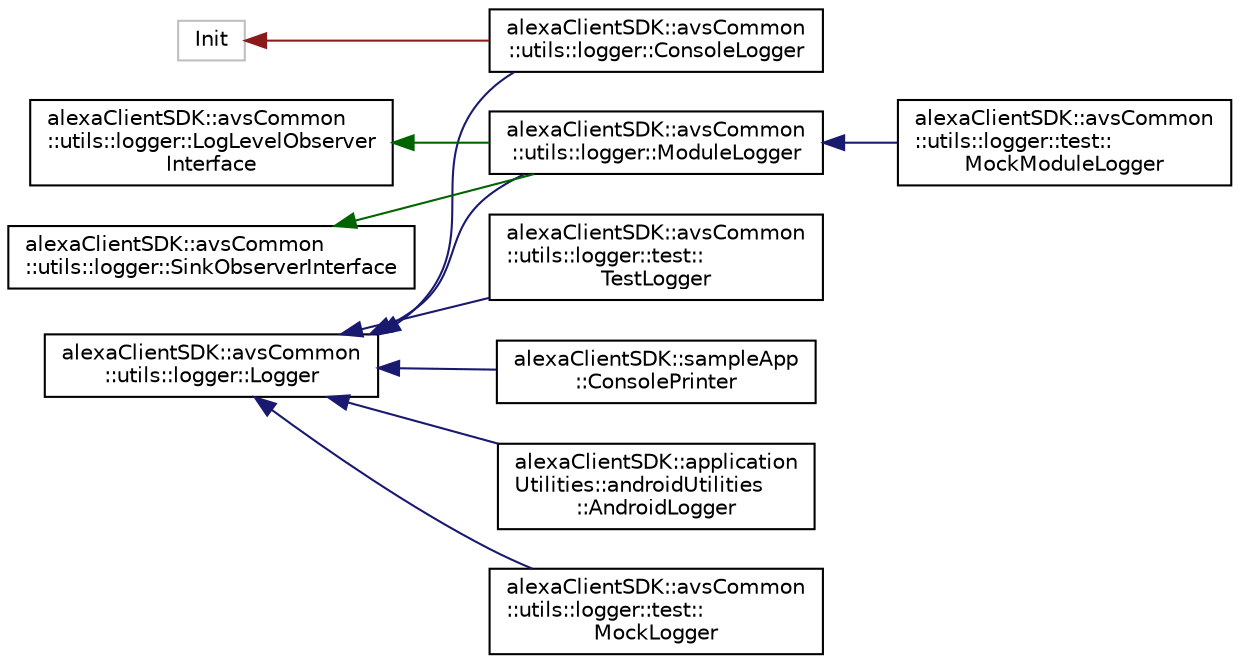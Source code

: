 digraph "Graphical Class Hierarchy"
{
  edge [fontname="Helvetica",fontsize="10",labelfontname="Helvetica",labelfontsize="10"];
  node [fontname="Helvetica",fontsize="10",shape=record];
  rankdir="LR";
  Node809 [label="Init",height=0.2,width=0.4,color="grey75", fillcolor="white", style="filled"];
  Node809 -> Node763 [dir="back",color="firebrick4",fontsize="10",style="solid",fontname="Helvetica"];
  Node763 [label="alexaClientSDK::avsCommon\l::utils::logger::ConsoleLogger",height=0.2,width=0.4,color="black", fillcolor="white", style="filled",URL="$classalexa_client_s_d_k_1_1avs_common_1_1utils_1_1logger_1_1_console_logger.html"];
  Node761 [label="alexaClientSDK::avsCommon\l::utils::logger::Logger",height=0.2,width=0.4,color="black", fillcolor="white", style="filled",URL="$classalexa_client_s_d_k_1_1avs_common_1_1utils_1_1logger_1_1_logger.html"];
  Node761 -> Node762 [dir="back",color="midnightblue",fontsize="10",style="solid",fontname="Helvetica"];
  Node762 [label="alexaClientSDK::application\lUtilities::androidUtilities\l::AndroidLogger",height=0.2,width=0.4,color="black", fillcolor="white", style="filled",URL="$classalexa_client_s_d_k_1_1application_utilities_1_1android_utilities_1_1_android_logger.html"];
  Node761 -> Node763 [dir="back",color="midnightblue",fontsize="10",style="solid",fontname="Helvetica"];
  Node761 -> Node1 [dir="back",color="midnightblue",fontsize="10",style="solid",fontname="Helvetica"];
  Node1 [label="alexaClientSDK::avsCommon\l::utils::logger::ModuleLogger",height=0.2,width=0.4,color="black", fillcolor="white", style="filled",URL="$classalexa_client_s_d_k_1_1avs_common_1_1utils_1_1logger_1_1_module_logger.html"];
  Node1 -> Node2 [dir="back",color="midnightblue",fontsize="10",style="solid",fontname="Helvetica"];
  Node2 [label="alexaClientSDK::avsCommon\l::utils::logger::test::\lMockModuleLogger",height=0.2,width=0.4,color="black", fillcolor="white", style="filled",URL="$classalexa_client_s_d_k_1_1avs_common_1_1utils_1_1logger_1_1test_1_1_mock_module_logger.html"];
  Node761 -> Node764 [dir="back",color="midnightblue",fontsize="10",style="solid",fontname="Helvetica"];
  Node764 [label="alexaClientSDK::avsCommon\l::utils::logger::test::\lMockLogger",height=0.2,width=0.4,color="black", fillcolor="white", style="filled",URL="$classalexa_client_s_d_k_1_1avs_common_1_1utils_1_1logger_1_1test_1_1_mock_logger.html"];
  Node761 -> Node765 [dir="back",color="midnightblue",fontsize="10",style="solid",fontname="Helvetica"];
  Node765 [label="alexaClientSDK::avsCommon\l::utils::logger::test::\lTestLogger",height=0.2,width=0.4,color="black", fillcolor="white", style="filled",URL="$classalexa_client_s_d_k_1_1avs_common_1_1utils_1_1logger_1_1test_1_1_test_logger.html"];
  Node761 -> Node766 [dir="back",color="midnightblue",fontsize="10",style="solid",fontname="Helvetica"];
  Node766 [label="alexaClientSDK::sampleApp\l::ConsolePrinter",height=0.2,width=0.4,color="black", fillcolor="white", style="filled",URL="$classalexa_client_s_d_k_1_1sample_app_1_1_console_printer.html"];
  Node759 [label="alexaClientSDK::avsCommon\l::utils::logger::LogLevelObserver\lInterface",height=0.2,width=0.4,color="black", fillcolor="white", style="filled",URL="$classalexa_client_s_d_k_1_1avs_common_1_1utils_1_1logger_1_1_log_level_observer_interface.html"];
  Node759 -> Node1 [dir="back",color="darkgreen",fontsize="10",style="solid",fontname="Helvetica"];
  Node0 [label="alexaClientSDK::avsCommon\l::utils::logger::SinkObserverInterface",height=0.2,width=0.4,color="black", fillcolor="white", style="filled",URL="$classalexa_client_s_d_k_1_1avs_common_1_1utils_1_1logger_1_1_sink_observer_interface.html"];
  Node0 -> Node1 [dir="back",color="darkgreen",fontsize="10",style="solid",fontname="Helvetica"];
}
